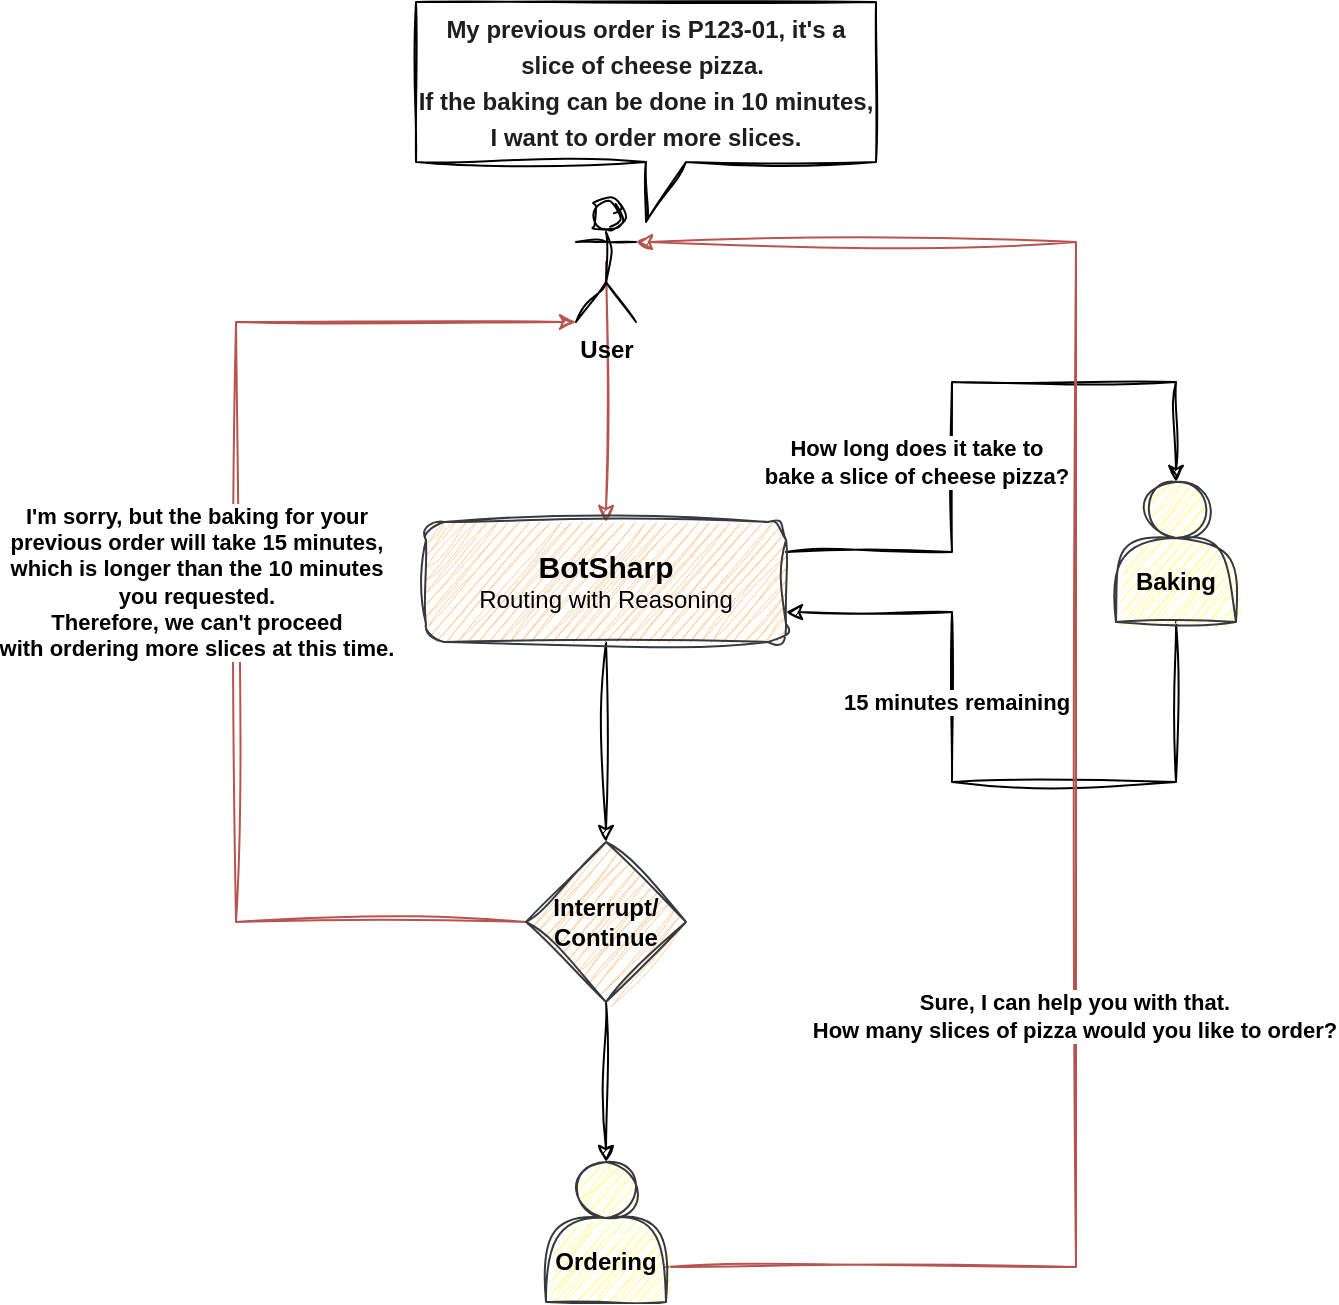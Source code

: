 <mxfile version="21.6.8" type="device">
  <diagram name="Page-1" id="kO8wPeW4tp55nROlIybF">
    <mxGraphModel dx="1434" dy="836" grid="1" gridSize="10" guides="1" tooltips="1" connect="1" arrows="1" fold="1" page="1" pageScale="1" pageWidth="850" pageHeight="1100" math="0" shadow="0">
      <root>
        <mxCell id="0" />
        <mxCell id="1" parent="0" />
        <mxCell id="X3GvA0o1aQpa0wGmxsrW-7" style="edgeStyle=orthogonalEdgeStyle;rounded=0;orthogonalLoop=1;jettySize=auto;html=1;exitX=0.5;exitY=0.5;exitDx=0;exitDy=0;exitPerimeter=0;entryX=0.5;entryY=0;entryDx=0;entryDy=0;fillColor=#f8cecc;gradientColor=#ea6b66;strokeColor=#b85450;sketch=1;curveFitting=1;jiggle=2;" edge="1" parent="1" source="X3GvA0o1aQpa0wGmxsrW-1" target="X3GvA0o1aQpa0wGmxsrW-5">
          <mxGeometry relative="1" as="geometry" />
        </mxCell>
        <mxCell id="X3GvA0o1aQpa0wGmxsrW-1" value="&lt;b&gt;User&lt;/b&gt;" style="shape=umlActor;verticalLabelPosition=bottom;verticalAlign=top;html=1;outlineConnect=0;sketch=1;curveFitting=1;jiggle=2;" vertex="1" parent="1">
          <mxGeometry x="370" y="150" width="30" height="60" as="geometry" />
        </mxCell>
        <mxCell id="X3GvA0o1aQpa0wGmxsrW-4" value="&lt;div style=&quot;line-height: 18px;&quot;&gt;&lt;font color=&quot;#1e1e1e&quot;&gt;&lt;b&gt;My previous order is P123-01, it&#39;s a slice of cheese pizza.&amp;nbsp;&lt;/b&gt;&lt;/font&gt;&lt;/div&gt;&lt;div style=&quot;line-height: 18px;&quot;&gt;&lt;font color=&quot;#1e1e1e&quot;&gt;&lt;b&gt;If the baking can be done in 10 minutes, I want to order more slices.&lt;/b&gt;&lt;/font&gt;&lt;br&gt;&lt;/div&gt;" style="shape=callout;whiteSpace=wrap;html=1;perimeter=calloutPerimeter;sketch=1;curveFitting=1;jiggle=2;" vertex="1" parent="1">
          <mxGeometry x="290" y="50" width="230" height="110" as="geometry" />
        </mxCell>
        <mxCell id="X3GvA0o1aQpa0wGmxsrW-8" style="edgeStyle=orthogonalEdgeStyle;rounded=0;orthogonalLoop=1;jettySize=auto;html=1;exitX=1;exitY=0.25;exitDx=0;exitDy=0;entryX=0.5;entryY=0;entryDx=0;entryDy=0;sketch=1;curveFitting=1;jiggle=2;" edge="1" parent="1" source="X3GvA0o1aQpa0wGmxsrW-5" target="X3GvA0o1aQpa0wGmxsrW-6">
          <mxGeometry relative="1" as="geometry">
            <Array as="points">
              <mxPoint x="558" y="325" />
              <mxPoint x="558" y="240" />
              <mxPoint x="670" y="240" />
            </Array>
          </mxGeometry>
        </mxCell>
        <mxCell id="X3GvA0o1aQpa0wGmxsrW-19" value="How long does it take to &lt;br&gt;bake a slice of cheese pizza?" style="edgeLabel;html=1;align=center;verticalAlign=middle;resizable=0;points=[];fontStyle=1" vertex="1" connectable="0" parent="X3GvA0o1aQpa0wGmxsrW-8">
          <mxGeometry x="-0.053" y="-1" relative="1" as="geometry">
            <mxPoint x="-19" y="28" as="offset" />
          </mxGeometry>
        </mxCell>
        <mxCell id="X3GvA0o1aQpa0wGmxsrW-11" style="edgeStyle=orthogonalEdgeStyle;rounded=0;orthogonalLoop=1;jettySize=auto;html=1;exitX=0.5;exitY=1;exitDx=0;exitDy=0;sketch=1;curveFitting=1;jiggle=2;" edge="1" parent="1" source="X3GvA0o1aQpa0wGmxsrW-5" target="X3GvA0o1aQpa0wGmxsrW-10">
          <mxGeometry relative="1" as="geometry" />
        </mxCell>
        <mxCell id="X3GvA0o1aQpa0wGmxsrW-5" value="&lt;b&gt;&lt;font style=&quot;font-size: 15px;&quot;&gt;BotSharp&lt;/font&gt;&lt;/b&gt;&lt;br&gt;Routing with Reasoning" style="rounded=1;whiteSpace=wrap;html=1;fillColor=#ffcc99;strokeColor=#36393d;sketch=1;curveFitting=1;jiggle=2;" vertex="1" parent="1">
          <mxGeometry x="295" y="310" width="180" height="60" as="geometry" />
        </mxCell>
        <mxCell id="X3GvA0o1aQpa0wGmxsrW-9" style="edgeStyle=orthogonalEdgeStyle;rounded=0;orthogonalLoop=1;jettySize=auto;html=1;exitX=0.5;exitY=1;exitDx=0;exitDy=0;entryX=1;entryY=0.75;entryDx=0;entryDy=0;sketch=1;curveFitting=1;jiggle=2;" edge="1" parent="1" source="X3GvA0o1aQpa0wGmxsrW-6" target="X3GvA0o1aQpa0wGmxsrW-5">
          <mxGeometry relative="1" as="geometry">
            <Array as="points">
              <mxPoint x="670" y="440" />
              <mxPoint x="558" y="440" />
              <mxPoint x="558" y="355" />
            </Array>
          </mxGeometry>
        </mxCell>
        <mxCell id="X3GvA0o1aQpa0wGmxsrW-18" value="15 minutes remaining" style="edgeLabel;html=1;align=center;verticalAlign=middle;resizable=0;points=[];fontStyle=1" vertex="1" connectable="0" parent="X3GvA0o1aQpa0wGmxsrW-9">
          <mxGeometry x="-0.321" relative="1" as="geometry">
            <mxPoint x="-68" y="-40" as="offset" />
          </mxGeometry>
        </mxCell>
        <mxCell id="X3GvA0o1aQpa0wGmxsrW-6" value="&lt;b&gt;&lt;br&gt;&lt;br&gt;Baking&lt;br&gt;&lt;/b&gt;" style="shape=actor;whiteSpace=wrap;html=1;fillColor=#ffff88;strokeColor=#36393d;sketch=1;curveFitting=1;jiggle=2;" vertex="1" parent="1">
          <mxGeometry x="640" y="290" width="60" height="70" as="geometry" />
        </mxCell>
        <mxCell id="X3GvA0o1aQpa0wGmxsrW-13" style="edgeStyle=orthogonalEdgeStyle;rounded=0;orthogonalLoop=1;jettySize=auto;html=1;exitX=0.5;exitY=1;exitDx=0;exitDy=0;entryX=0.5;entryY=0;entryDx=0;entryDy=0;sketch=1;curveFitting=1;jiggle=2;" edge="1" parent="1" source="X3GvA0o1aQpa0wGmxsrW-10" target="X3GvA0o1aQpa0wGmxsrW-12">
          <mxGeometry relative="1" as="geometry" />
        </mxCell>
        <mxCell id="X3GvA0o1aQpa0wGmxsrW-16" style="edgeStyle=orthogonalEdgeStyle;rounded=0;orthogonalLoop=1;jettySize=auto;html=1;exitX=0;exitY=0.5;exitDx=0;exitDy=0;entryX=0;entryY=1;entryDx=0;entryDy=0;entryPerimeter=0;fillColor=#f8cecc;gradientColor=#ea6b66;strokeColor=#b85450;sketch=1;curveFitting=1;jiggle=2;" edge="1" parent="1" source="X3GvA0o1aQpa0wGmxsrW-10" target="X3GvA0o1aQpa0wGmxsrW-1">
          <mxGeometry relative="1" as="geometry">
            <Array as="points">
              <mxPoint x="200" y="510" />
              <mxPoint x="200" y="210" />
            </Array>
          </mxGeometry>
        </mxCell>
        <mxCell id="X3GvA0o1aQpa0wGmxsrW-17" value="&lt;b&gt;I&#39;m sorry, but the baking for your &lt;br&gt;previous order&amp;nbsp;will take 15 minutes, &lt;br&gt;which is longer than the 10 minutes &lt;br&gt;you requested. &lt;br&gt;Therefore, we can&#39;t proceed &lt;br&gt;with ordering more slices at this time.&lt;/b&gt;" style="edgeLabel;html=1;align=center;verticalAlign=middle;resizable=0;points=[];" vertex="1" connectable="0" parent="X3GvA0o1aQpa0wGmxsrW-16">
          <mxGeometry x="-0.034" y="-1" relative="1" as="geometry">
            <mxPoint x="-21" y="-18" as="offset" />
          </mxGeometry>
        </mxCell>
        <mxCell id="X3GvA0o1aQpa0wGmxsrW-10" value="&lt;b&gt;Interrupt/&lt;br&gt;Continue&lt;/b&gt;" style="rhombus;whiteSpace=wrap;html=1;fillColor=#ffcc99;strokeColor=#36393d;sketch=1;curveFitting=1;jiggle=2;" vertex="1" parent="1">
          <mxGeometry x="345" y="470" width="80" height="80" as="geometry" />
        </mxCell>
        <mxCell id="X3GvA0o1aQpa0wGmxsrW-14" style="edgeStyle=orthogonalEdgeStyle;rounded=0;orthogonalLoop=1;jettySize=auto;html=1;exitX=1;exitY=0.75;exitDx=0;exitDy=0;fillColor=#f8cecc;gradientColor=#ea6b66;strokeColor=#b85450;entryX=1;entryY=0.333;entryDx=0;entryDy=0;entryPerimeter=0;sketch=1;curveFitting=1;jiggle=2;" edge="1" parent="1" source="X3GvA0o1aQpa0wGmxsrW-12" target="X3GvA0o1aQpa0wGmxsrW-1">
          <mxGeometry relative="1" as="geometry">
            <mxPoint x="410" y="170" as="targetPoint" />
            <Array as="points">
              <mxPoint x="620" y="683" />
              <mxPoint x="620" y="170" />
            </Array>
          </mxGeometry>
        </mxCell>
        <mxCell id="X3GvA0o1aQpa0wGmxsrW-20" value="Sure, I can help you with that. &lt;br&gt;How many slices of pizza would you like to order?" style="edgeLabel;html=1;align=center;verticalAlign=middle;resizable=0;points=[];fontStyle=1" vertex="1" connectable="0" parent="X3GvA0o1aQpa0wGmxsrW-14">
          <mxGeometry x="-0.293" y="1" relative="1" as="geometry">
            <mxPoint y="1" as="offset" />
          </mxGeometry>
        </mxCell>
        <mxCell id="X3GvA0o1aQpa0wGmxsrW-12" value="&lt;b&gt;&lt;br&gt;&lt;br&gt;Ordering&lt;/b&gt;" style="shape=actor;whiteSpace=wrap;html=1;fillColor=#ffff88;strokeColor=#36393d;sketch=1;curveFitting=1;jiggle=2;" vertex="1" parent="1">
          <mxGeometry x="355" y="630" width="60" height="70" as="geometry" />
        </mxCell>
      </root>
    </mxGraphModel>
  </diagram>
</mxfile>
